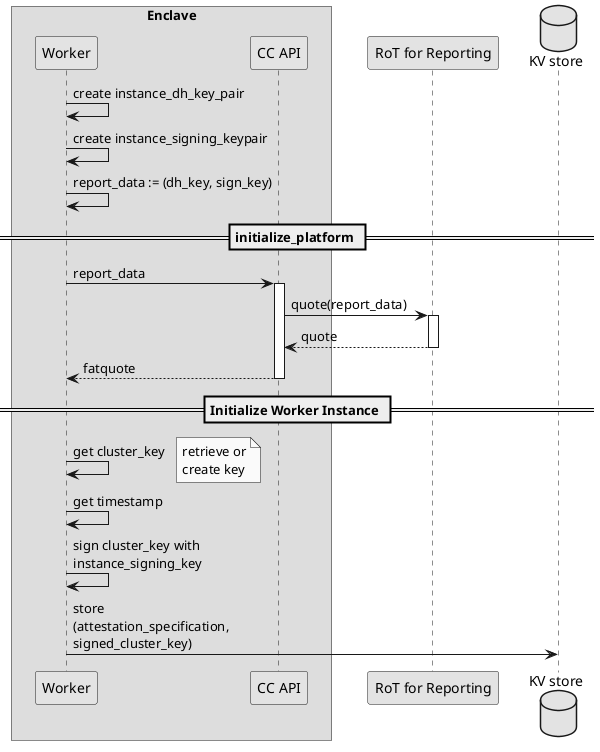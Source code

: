 @startuml dq-attestation
skinparam shadowing false
skinparam monochrome true
skinparam ParticipantPadding 20
skinparam BoxPadding 10
' hide footbox
box "Enclave"
participant Worker as worker
participant "CC API" as ccApi
end box
participant "RoT for Reporting" as rot
database "KV store" as kv

worker -> worker:   create instance_dh_key_pair
worker -> worker:   create instance_signing_keypair
worker -> worker:   report_data := (dh_key, sign_key)
== initialize_platform ==
worker -> ccApi++:  report_data
ccApi -> rot++:     quote(report_data)
return              quote
return              fatquote
== Initialize Worker Instance ==
worker -> worker:   get cluster_key 
note right: retrieve or\ncreate key
worker -> worker:   get timestamp
worker -> worker:   sign cluster_key with\ninstance_signing_key
worker -> kv:       store\n(attestation_specification,\nsigned_cluster_key)



@enduml